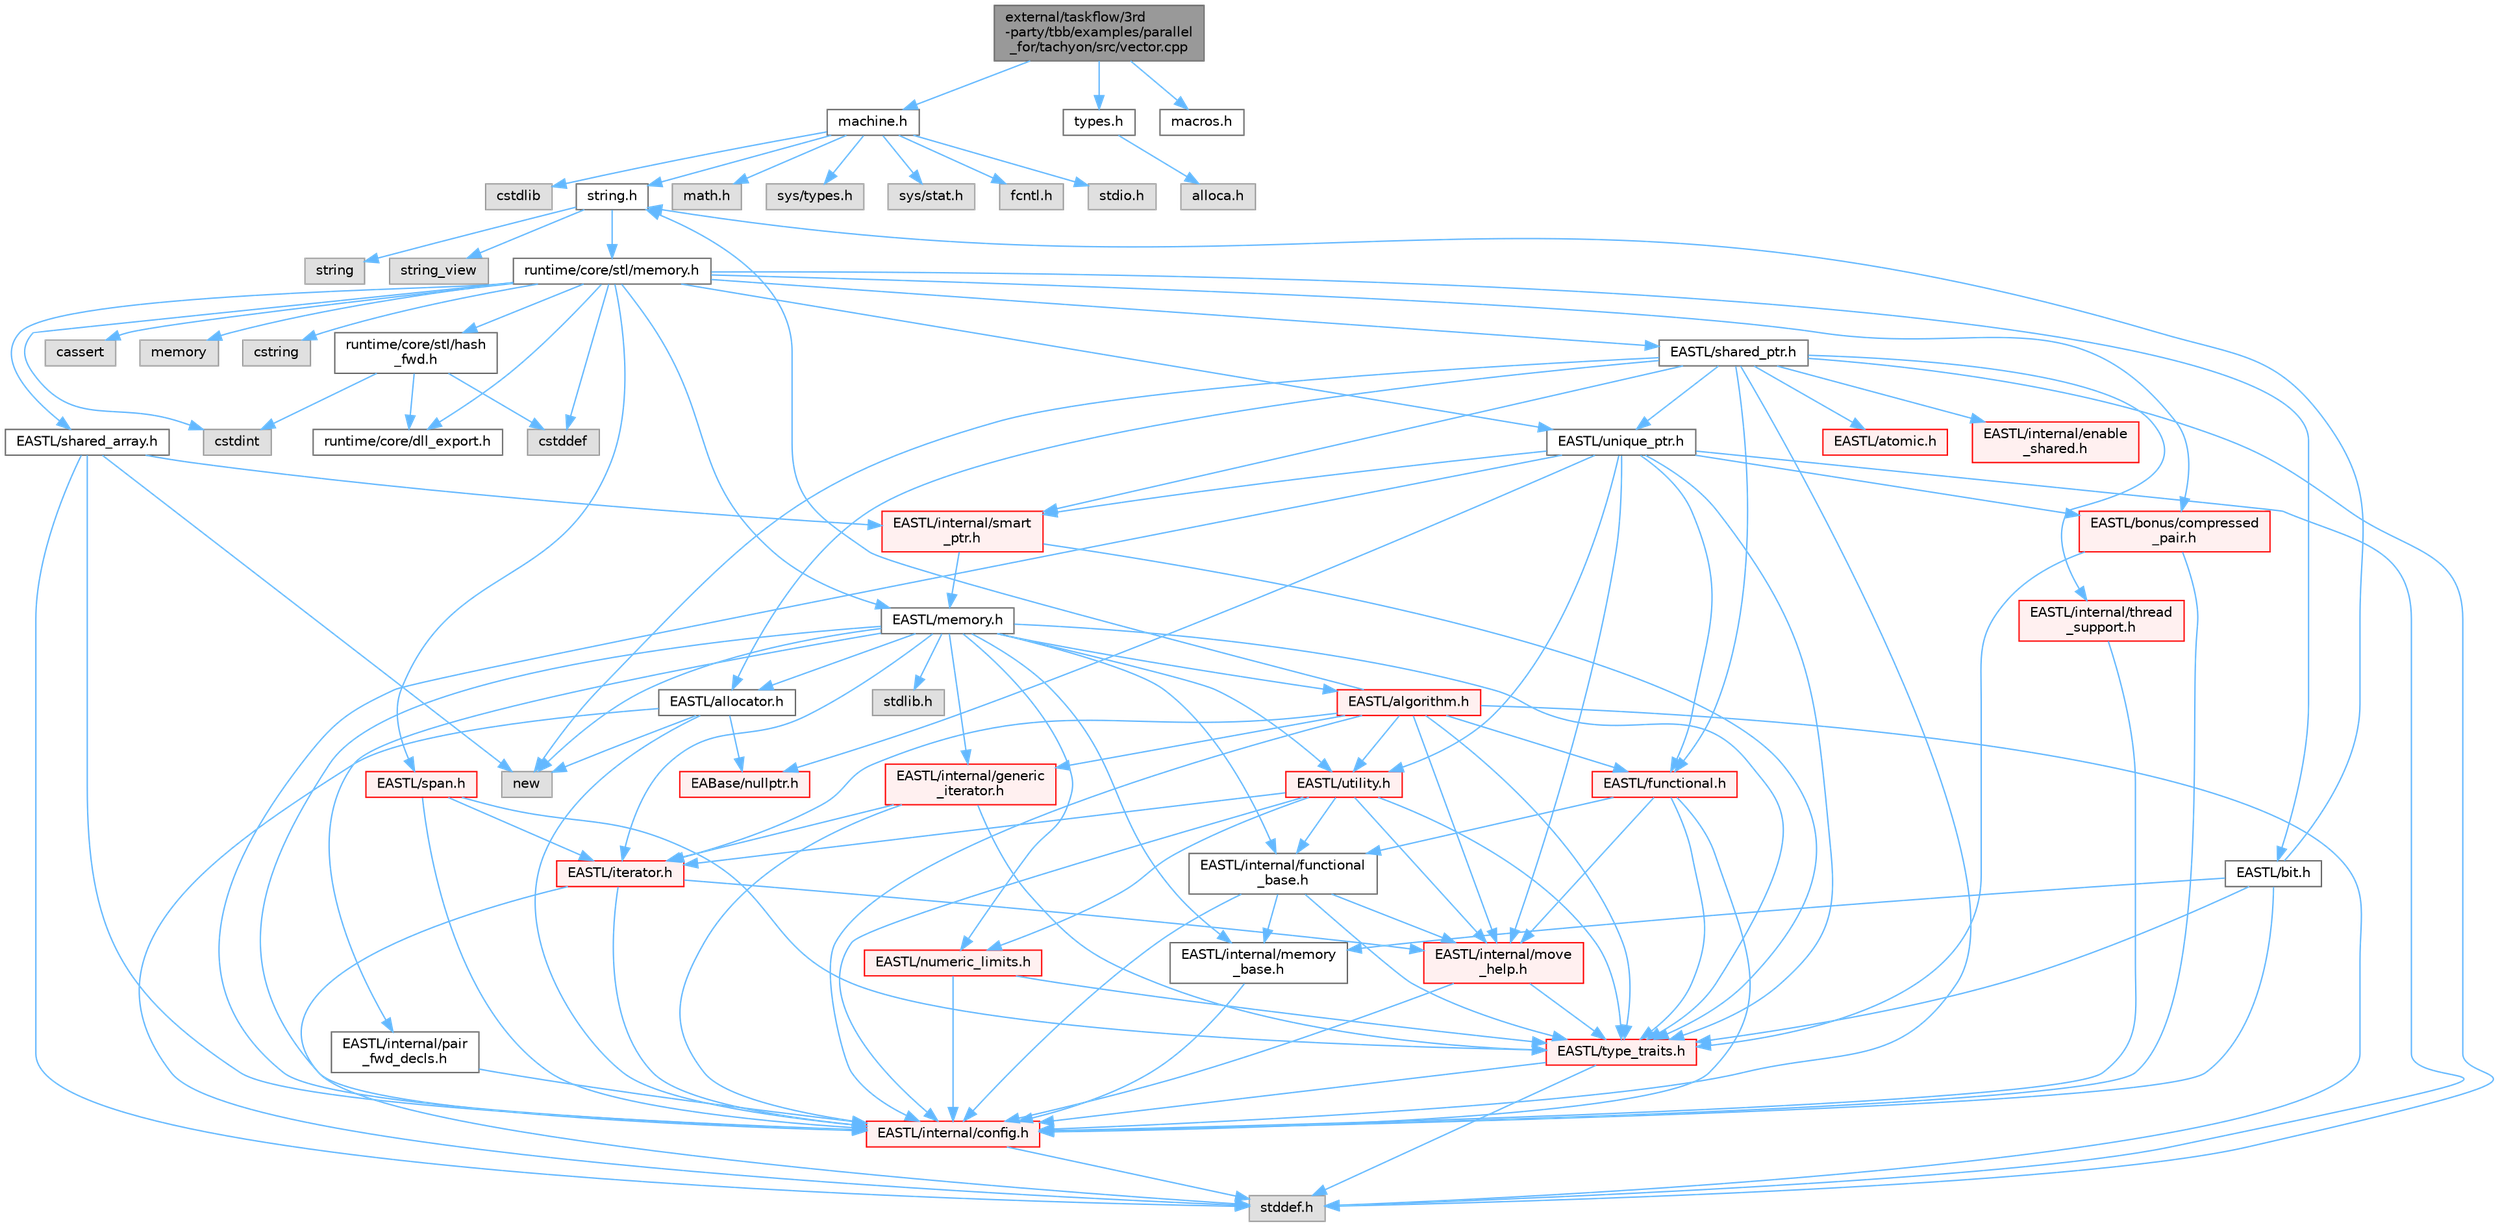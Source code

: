 digraph "external/taskflow/3rd-party/tbb/examples/parallel_for/tachyon/src/vector.cpp"
{
 // LATEX_PDF_SIZE
  bgcolor="transparent";
  edge [fontname=Helvetica,fontsize=10,labelfontname=Helvetica,labelfontsize=10];
  node [fontname=Helvetica,fontsize=10,shape=box,height=0.2,width=0.4];
  Node1 [id="Node000001",label="external/taskflow/3rd\l-party/tbb/examples/parallel\l_for/tachyon/src/vector.cpp",height=0.2,width=0.4,color="gray40", fillcolor="grey60", style="filled", fontcolor="black",tooltip=" "];
  Node1 -> Node2 [id="edge122_Node000001_Node000002",color="steelblue1",style="solid",tooltip=" "];
  Node2 [id="Node000002",label="machine.h",height=0.2,width=0.4,color="grey40", fillcolor="white", style="filled",URL="$machine_8h.html",tooltip=" "];
  Node2 -> Node3 [id="edge123_Node000002_Node000003",color="steelblue1",style="solid",tooltip=" "];
  Node3 [id="Node000003",label="stdio.h",height=0.2,width=0.4,color="grey60", fillcolor="#E0E0E0", style="filled",tooltip=" "];
  Node2 -> Node4 [id="edge124_Node000002_Node000004",color="steelblue1",style="solid",tooltip=" "];
  Node4 [id="Node000004",label="cstdlib",height=0.2,width=0.4,color="grey60", fillcolor="#E0E0E0", style="filled",tooltip=" "];
  Node2 -> Node5 [id="edge125_Node000002_Node000005",color="steelblue1",style="solid",tooltip=" "];
  Node5 [id="Node000005",label="string.h",height=0.2,width=0.4,color="grey40", fillcolor="white", style="filled",URL="$string_8h.html",tooltip=" "];
  Node5 -> Node6 [id="edge126_Node000005_Node000006",color="steelblue1",style="solid",tooltip=" "];
  Node6 [id="Node000006",label="string",height=0.2,width=0.4,color="grey60", fillcolor="#E0E0E0", style="filled",tooltip=" "];
  Node5 -> Node7 [id="edge127_Node000005_Node000007",color="steelblue1",style="solid",tooltip=" "];
  Node7 [id="Node000007",label="string_view",height=0.2,width=0.4,color="grey60", fillcolor="#E0E0E0", style="filled",tooltip=" "];
  Node5 -> Node8 [id="edge128_Node000005_Node000008",color="steelblue1",style="solid",tooltip=" "];
  Node8 [id="Node000008",label="runtime/core/stl/memory.h",height=0.2,width=0.4,color="grey40", fillcolor="white", style="filled",URL="$runtime_2core_2stl_2memory_8h.html",tooltip=" "];
  Node8 -> Node9 [id="edge129_Node000008_Node000009",color="steelblue1",style="solid",tooltip=" "];
  Node9 [id="Node000009",label="cstddef",height=0.2,width=0.4,color="grey60", fillcolor="#E0E0E0", style="filled",tooltip=" "];
  Node8 -> Node10 [id="edge130_Node000008_Node000010",color="steelblue1",style="solid",tooltip=" "];
  Node10 [id="Node000010",label="cstdint",height=0.2,width=0.4,color="grey60", fillcolor="#E0E0E0", style="filled",tooltip=" "];
  Node8 -> Node11 [id="edge131_Node000008_Node000011",color="steelblue1",style="solid",tooltip=" "];
  Node11 [id="Node000011",label="cassert",height=0.2,width=0.4,color="grey60", fillcolor="#E0E0E0", style="filled",tooltip=" "];
  Node8 -> Node12 [id="edge132_Node000008_Node000012",color="steelblue1",style="solid",tooltip=" "];
  Node12 [id="Node000012",label="memory",height=0.2,width=0.4,color="grey60", fillcolor="#E0E0E0", style="filled",tooltip=" "];
  Node8 -> Node13 [id="edge133_Node000008_Node000013",color="steelblue1",style="solid",tooltip=" "];
  Node13 [id="Node000013",label="cstring",height=0.2,width=0.4,color="grey60", fillcolor="#E0E0E0", style="filled",tooltip=" "];
  Node8 -> Node14 [id="edge134_Node000008_Node000014",color="steelblue1",style="solid",tooltip=" "];
  Node14 [id="Node000014",label="EASTL/bit.h",height=0.2,width=0.4,color="grey40", fillcolor="white", style="filled",URL="$bit_8h.html",tooltip=" "];
  Node14 -> Node15 [id="edge135_Node000014_Node000015",color="steelblue1",style="solid",tooltip=" "];
  Node15 [id="Node000015",label="EASTL/internal/config.h",height=0.2,width=0.4,color="red", fillcolor="#FFF0F0", style="filled",URL="$runtime_2_e_a_s_t_l_2include_2_e_a_s_t_l_2internal_2config_8h.html",tooltip=" "];
  Node15 -> Node23 [id="edge136_Node000015_Node000023",color="steelblue1",style="solid",tooltip=" "];
  Node23 [id="Node000023",label="stddef.h",height=0.2,width=0.4,color="grey60", fillcolor="#E0E0E0", style="filled",tooltip=" "];
  Node14 -> Node24 [id="edge137_Node000014_Node000024",color="steelblue1",style="solid",tooltip=" "];
  Node24 [id="Node000024",label="EASTL/internal/memory\l_base.h",height=0.2,width=0.4,color="grey40", fillcolor="white", style="filled",URL="$memory__base_8h.html",tooltip=" "];
  Node24 -> Node15 [id="edge138_Node000024_Node000015",color="steelblue1",style="solid",tooltip=" "];
  Node14 -> Node25 [id="edge139_Node000014_Node000025",color="steelblue1",style="solid",tooltip=" "];
  Node25 [id="Node000025",label="EASTL/type_traits.h",height=0.2,width=0.4,color="red", fillcolor="#FFF0F0", style="filled",URL="$_e_a_s_t_l_2include_2_e_a_s_t_l_2type__traits_8h.html",tooltip=" "];
  Node25 -> Node15 [id="edge140_Node000025_Node000015",color="steelblue1",style="solid",tooltip=" "];
  Node25 -> Node23 [id="edge141_Node000025_Node000023",color="steelblue1",style="solid",tooltip=" "];
  Node14 -> Node5 [id="edge142_Node000014_Node000005",color="steelblue1",style="solid",tooltip=" "];
  Node8 -> Node35 [id="edge143_Node000008_Node000035",color="steelblue1",style="solid",tooltip=" "];
  Node35 [id="Node000035",label="EASTL/memory.h",height=0.2,width=0.4,color="grey40", fillcolor="white", style="filled",URL="$runtime_2_e_a_s_t_l_2include_2_e_a_s_t_l_2memory_8h.html",tooltip=" "];
  Node35 -> Node15 [id="edge144_Node000035_Node000015",color="steelblue1",style="solid",tooltip=" "];
  Node35 -> Node24 [id="edge145_Node000035_Node000024",color="steelblue1",style="solid",tooltip=" "];
  Node35 -> Node36 [id="edge146_Node000035_Node000036",color="steelblue1",style="solid",tooltip=" "];
  Node36 [id="Node000036",label="EASTL/internal/generic\l_iterator.h",height=0.2,width=0.4,color="red", fillcolor="#FFF0F0", style="filled",URL="$generic__iterator_8h.html",tooltip=" "];
  Node36 -> Node15 [id="edge147_Node000036_Node000015",color="steelblue1",style="solid",tooltip=" "];
  Node36 -> Node37 [id="edge148_Node000036_Node000037",color="steelblue1",style="solid",tooltip=" "];
  Node37 [id="Node000037",label="EASTL/iterator.h",height=0.2,width=0.4,color="red", fillcolor="#FFF0F0", style="filled",URL="$_e_a_s_t_l_2include_2_e_a_s_t_l_2iterator_8h.html",tooltip=" "];
  Node37 -> Node15 [id="edge149_Node000037_Node000015",color="steelblue1",style="solid",tooltip=" "];
  Node37 -> Node38 [id="edge150_Node000037_Node000038",color="steelblue1",style="solid",tooltip=" "];
  Node38 [id="Node000038",label="EASTL/internal/move\l_help.h",height=0.2,width=0.4,color="red", fillcolor="#FFF0F0", style="filled",URL="$move__help_8h.html",tooltip=" "];
  Node38 -> Node15 [id="edge151_Node000038_Node000015",color="steelblue1",style="solid",tooltip=" "];
  Node38 -> Node25 [id="edge152_Node000038_Node000025",color="steelblue1",style="solid",tooltip=" "];
  Node37 -> Node23 [id="edge153_Node000037_Node000023",color="steelblue1",style="solid",tooltip=" "];
  Node36 -> Node25 [id="edge154_Node000036_Node000025",color="steelblue1",style="solid",tooltip=" "];
  Node35 -> Node40 [id="edge155_Node000035_Node000040",color="steelblue1",style="solid",tooltip=" "];
  Node40 [id="Node000040",label="EASTL/internal/pair\l_fwd_decls.h",height=0.2,width=0.4,color="grey40", fillcolor="white", style="filled",URL="$pair__fwd__decls_8h.html",tooltip=" "];
  Node40 -> Node15 [id="edge156_Node000040_Node000015",color="steelblue1",style="solid",tooltip=" "];
  Node35 -> Node41 [id="edge157_Node000035_Node000041",color="steelblue1",style="solid",tooltip=" "];
  Node41 [id="Node000041",label="EASTL/internal/functional\l_base.h",height=0.2,width=0.4,color="grey40", fillcolor="white", style="filled",URL="$functional__base_8h.html",tooltip=" "];
  Node41 -> Node15 [id="edge158_Node000041_Node000015",color="steelblue1",style="solid",tooltip=" "];
  Node41 -> Node24 [id="edge159_Node000041_Node000024",color="steelblue1",style="solid",tooltip=" "];
  Node41 -> Node38 [id="edge160_Node000041_Node000038",color="steelblue1",style="solid",tooltip=" "];
  Node41 -> Node25 [id="edge161_Node000041_Node000025",color="steelblue1",style="solid",tooltip=" "];
  Node35 -> Node42 [id="edge162_Node000035_Node000042",color="steelblue1",style="solid",tooltip=" "];
  Node42 [id="Node000042",label="EASTL/algorithm.h",height=0.2,width=0.4,color="red", fillcolor="#FFF0F0", style="filled",URL="$_e_a_s_t_l_2include_2_e_a_s_t_l_2algorithm_8h.html",tooltip=" "];
  Node42 -> Node15 [id="edge163_Node000042_Node000015",color="steelblue1",style="solid",tooltip=" "];
  Node42 -> Node25 [id="edge164_Node000042_Node000025",color="steelblue1",style="solid",tooltip=" "];
  Node42 -> Node38 [id="edge165_Node000042_Node000038",color="steelblue1",style="solid",tooltip=" "];
  Node42 -> Node37 [id="edge166_Node000042_Node000037",color="steelblue1",style="solid",tooltip=" "];
  Node42 -> Node45 [id="edge167_Node000042_Node000045",color="steelblue1",style="solid",tooltip=" "];
  Node45 [id="Node000045",label="EASTL/functional.h",height=0.2,width=0.4,color="red", fillcolor="#FFF0F0", style="filled",URL="$_e_a_s_t_l_2include_2_e_a_s_t_l_2functional_8h.html",tooltip=" "];
  Node45 -> Node15 [id="edge168_Node000045_Node000015",color="steelblue1",style="solid",tooltip=" "];
  Node45 -> Node38 [id="edge169_Node000045_Node000038",color="steelblue1",style="solid",tooltip=" "];
  Node45 -> Node25 [id="edge170_Node000045_Node000025",color="steelblue1",style="solid",tooltip=" "];
  Node45 -> Node41 [id="edge171_Node000045_Node000041",color="steelblue1",style="solid",tooltip=" "];
  Node42 -> Node52 [id="edge172_Node000042_Node000052",color="steelblue1",style="solid",tooltip=" "];
  Node52 [id="Node000052",label="EASTL/utility.h",height=0.2,width=0.4,color="red", fillcolor="#FFF0F0", style="filled",URL="$runtime_2_e_a_s_t_l_2include_2_e_a_s_t_l_2utility_8h.html",tooltip=" "];
  Node52 -> Node15 [id="edge173_Node000052_Node000015",color="steelblue1",style="solid",tooltip=" "];
  Node52 -> Node25 [id="edge174_Node000052_Node000025",color="steelblue1",style="solid",tooltip=" "];
  Node52 -> Node37 [id="edge175_Node000052_Node000037",color="steelblue1",style="solid",tooltip=" "];
  Node52 -> Node53 [id="edge176_Node000052_Node000053",color="steelblue1",style="solid",tooltip=" "];
  Node53 [id="Node000053",label="EASTL/numeric_limits.h",height=0.2,width=0.4,color="red", fillcolor="#FFF0F0", style="filled",URL="$numeric__limits_8h.html",tooltip=" "];
  Node53 -> Node15 [id="edge177_Node000053_Node000015",color="steelblue1",style="solid",tooltip=" "];
  Node53 -> Node25 [id="edge178_Node000053_Node000025",color="steelblue1",style="solid",tooltip=" "];
  Node52 -> Node41 [id="edge179_Node000052_Node000041",color="steelblue1",style="solid",tooltip=" "];
  Node52 -> Node38 [id="edge180_Node000052_Node000038",color="steelblue1",style="solid",tooltip=" "];
  Node42 -> Node36 [id="edge181_Node000042_Node000036",color="steelblue1",style="solid",tooltip=" "];
  Node42 -> Node23 [id="edge182_Node000042_Node000023",color="steelblue1",style="solid",tooltip=" "];
  Node42 -> Node5 [id="edge183_Node000042_Node000005",color="steelblue1",style="solid",tooltip=" "];
  Node35 -> Node25 [id="edge184_Node000035_Node000025",color="steelblue1",style="solid",tooltip=" "];
  Node35 -> Node49 [id="edge185_Node000035_Node000049",color="steelblue1",style="solid",tooltip=" "];
  Node49 [id="Node000049",label="EASTL/allocator.h",height=0.2,width=0.4,color="grey40", fillcolor="white", style="filled",URL="$runtime_2_e_a_s_t_l_2include_2_e_a_s_t_l_2allocator_8h.html",tooltip=" "];
  Node49 -> Node15 [id="edge186_Node000049_Node000015",color="steelblue1",style="solid",tooltip=" "];
  Node49 -> Node27 [id="edge187_Node000049_Node000027",color="steelblue1",style="solid",tooltip=" "];
  Node27 [id="Node000027",label="EABase/nullptr.h",height=0.2,width=0.4,color="red", fillcolor="#FFF0F0", style="filled",URL="$nullptr_8h.html",tooltip=" "];
  Node49 -> Node23 [id="edge188_Node000049_Node000023",color="steelblue1",style="solid",tooltip=" "];
  Node49 -> Node50 [id="edge189_Node000049_Node000050",color="steelblue1",style="solid",tooltip=" "];
  Node50 [id="Node000050",label="new",height=0.2,width=0.4,color="grey60", fillcolor="#E0E0E0", style="filled",tooltip=" "];
  Node35 -> Node37 [id="edge190_Node000035_Node000037",color="steelblue1",style="solid",tooltip=" "];
  Node35 -> Node52 [id="edge191_Node000035_Node000052",color="steelblue1",style="solid",tooltip=" "];
  Node35 -> Node53 [id="edge192_Node000035_Node000053",color="steelblue1",style="solid",tooltip=" "];
  Node35 -> Node62 [id="edge193_Node000035_Node000062",color="steelblue1",style="solid",tooltip=" "];
  Node62 [id="Node000062",label="stdlib.h",height=0.2,width=0.4,color="grey60", fillcolor="#E0E0E0", style="filled",tooltip=" "];
  Node35 -> Node50 [id="edge194_Node000035_Node000050",color="steelblue1",style="solid",tooltip=" "];
  Node8 -> Node63 [id="edge195_Node000008_Node000063",color="steelblue1",style="solid",tooltip=" "];
  Node63 [id="Node000063",label="EASTL/shared_array.h",height=0.2,width=0.4,color="grey40", fillcolor="white", style="filled",URL="$shared__array_8h.html",tooltip=" "];
  Node63 -> Node15 [id="edge196_Node000063_Node000015",color="steelblue1",style="solid",tooltip=" "];
  Node63 -> Node64 [id="edge197_Node000063_Node000064",color="steelblue1",style="solid",tooltip=" "];
  Node64 [id="Node000064",label="EASTL/internal/smart\l_ptr.h",height=0.2,width=0.4,color="red", fillcolor="#FFF0F0", style="filled",URL="$smart__ptr_8h.html",tooltip=" "];
  Node64 -> Node35 [id="edge198_Node000064_Node000035",color="steelblue1",style="solid",tooltip=" "];
  Node64 -> Node25 [id="edge199_Node000064_Node000025",color="steelblue1",style="solid",tooltip=" "];
  Node63 -> Node50 [id="edge200_Node000063_Node000050",color="steelblue1",style="solid",tooltip=" "];
  Node63 -> Node23 [id="edge201_Node000063_Node000023",color="steelblue1",style="solid",tooltip=" "];
  Node8 -> Node66 [id="edge202_Node000008_Node000066",color="steelblue1",style="solid",tooltip=" "];
  Node66 [id="Node000066",label="EASTL/unique_ptr.h",height=0.2,width=0.4,color="grey40", fillcolor="white", style="filled",URL="$unique__ptr_8h.html",tooltip=" "];
  Node66 -> Node27 [id="edge203_Node000066_Node000027",color="steelblue1",style="solid",tooltip=" "];
  Node66 -> Node67 [id="edge204_Node000066_Node000067",color="steelblue1",style="solid",tooltip=" "];
  Node67 [id="Node000067",label="EASTL/bonus/compressed\l_pair.h",height=0.2,width=0.4,color="red", fillcolor="#FFF0F0", style="filled",URL="$compressed__pair_8h.html",tooltip=" "];
  Node67 -> Node15 [id="edge205_Node000067_Node000015",color="steelblue1",style="solid",tooltip=" "];
  Node67 -> Node25 [id="edge206_Node000067_Node000025",color="steelblue1",style="solid",tooltip=" "];
  Node66 -> Node45 [id="edge207_Node000066_Node000045",color="steelblue1",style="solid",tooltip=" "];
  Node66 -> Node15 [id="edge208_Node000066_Node000015",color="steelblue1",style="solid",tooltip=" "];
  Node66 -> Node38 [id="edge209_Node000066_Node000038",color="steelblue1",style="solid",tooltip=" "];
  Node66 -> Node64 [id="edge210_Node000066_Node000064",color="steelblue1",style="solid",tooltip=" "];
  Node66 -> Node25 [id="edge211_Node000066_Node000025",color="steelblue1",style="solid",tooltip=" "];
  Node66 -> Node52 [id="edge212_Node000066_Node000052",color="steelblue1",style="solid",tooltip=" "];
  Node66 -> Node23 [id="edge213_Node000066_Node000023",color="steelblue1",style="solid",tooltip=" "];
  Node8 -> Node69 [id="edge214_Node000008_Node000069",color="steelblue1",style="solid",tooltip=" "];
  Node69 [id="Node000069",label="EASTL/shared_ptr.h",height=0.2,width=0.4,color="grey40", fillcolor="white", style="filled",URL="$shared__ptr_8h.html",tooltip=" "];
  Node69 -> Node15 [id="edge215_Node000069_Node000015",color="steelblue1",style="solid",tooltip=" "];
  Node69 -> Node64 [id="edge216_Node000069_Node000064",color="steelblue1",style="solid",tooltip=" "];
  Node69 -> Node70 [id="edge217_Node000069_Node000070",color="steelblue1",style="solid",tooltip=" "];
  Node70 [id="Node000070",label="EASTL/internal/thread\l_support.h",height=0.2,width=0.4,color="red", fillcolor="#FFF0F0", style="filled",URL="$thread__support_8h.html",tooltip=" "];
  Node70 -> Node15 [id="edge218_Node000070_Node000015",color="steelblue1",style="solid",tooltip=" "];
  Node69 -> Node66 [id="edge219_Node000069_Node000066",color="steelblue1",style="solid",tooltip=" "];
  Node69 -> Node45 [id="edge220_Node000069_Node000045",color="steelblue1",style="solid",tooltip=" "];
  Node69 -> Node49 [id="edge221_Node000069_Node000049",color="steelblue1",style="solid",tooltip=" "];
  Node69 -> Node71 [id="edge222_Node000069_Node000071",color="steelblue1",style="solid",tooltip=" "];
  Node71 [id="Node000071",label="EASTL/atomic.h",height=0.2,width=0.4,color="red", fillcolor="#FFF0F0", style="filled",URL="$runtime_2_e_a_s_t_l_2include_2_e_a_s_t_l_2atomic_8h.html",tooltip=" "];
  Node69 -> Node50 [id="edge223_Node000069_Node000050",color="steelblue1",style="solid",tooltip=" "];
  Node69 -> Node23 [id="edge224_Node000069_Node000023",color="steelblue1",style="solid",tooltip=" "];
  Node69 -> Node148 [id="edge225_Node000069_Node000148",color="steelblue1",style="solid",tooltip=" "];
  Node148 [id="Node000148",label="EASTL/internal/enable\l_shared.h",height=0.2,width=0.4,color="red", fillcolor="#FFF0F0", style="filled",URL="$enable__shared_8h.html",tooltip=" "];
  Node8 -> Node149 [id="edge226_Node000008_Node000149",color="steelblue1",style="solid",tooltip=" "];
  Node149 [id="Node000149",label="EASTL/span.h",height=0.2,width=0.4,color="red", fillcolor="#FFF0F0", style="filled",URL="$span_8h.html",tooltip=" "];
  Node149 -> Node15 [id="edge227_Node000149_Node000015",color="steelblue1",style="solid",tooltip=" "];
  Node149 -> Node25 [id="edge228_Node000149_Node000025",color="steelblue1",style="solid",tooltip=" "];
  Node149 -> Node37 [id="edge229_Node000149_Node000037",color="steelblue1",style="solid",tooltip=" "];
  Node8 -> Node67 [id="edge230_Node000008_Node000067",color="steelblue1",style="solid",tooltip=" "];
  Node8 -> Node152 [id="edge231_Node000008_Node000152",color="steelblue1",style="solid",tooltip=" "];
  Node152 [id="Node000152",label="runtime/core/dll_export.h",height=0.2,width=0.4,color="grey40", fillcolor="white", style="filled",URL="$dll__export_8h.html",tooltip=" "];
  Node8 -> Node153 [id="edge232_Node000008_Node000153",color="steelblue1",style="solid",tooltip=" "];
  Node153 [id="Node000153",label="runtime/core/stl/hash\l_fwd.h",height=0.2,width=0.4,color="grey40", fillcolor="white", style="filled",URL="$hash__fwd_8h.html",tooltip=" "];
  Node153 -> Node9 [id="edge233_Node000153_Node000009",color="steelblue1",style="solid",tooltip=" "];
  Node153 -> Node10 [id="edge234_Node000153_Node000010",color="steelblue1",style="solid",tooltip=" "];
  Node153 -> Node152 [id="edge235_Node000153_Node000152",color="steelblue1",style="solid",tooltip=" "];
  Node2 -> Node154 [id="edge236_Node000002_Node000154",color="steelblue1",style="solid",tooltip=" "];
  Node154 [id="Node000154",label="math.h",height=0.2,width=0.4,color="grey60", fillcolor="#E0E0E0", style="filled",tooltip=" "];
  Node2 -> Node155 [id="edge237_Node000002_Node000155",color="steelblue1",style="solid",tooltip=" "];
  Node155 [id="Node000155",label="sys/types.h",height=0.2,width=0.4,color="grey60", fillcolor="#E0E0E0", style="filled",tooltip=" "];
  Node2 -> Node156 [id="edge238_Node000002_Node000156",color="steelblue1",style="solid",tooltip=" "];
  Node156 [id="Node000156",label="sys/stat.h",height=0.2,width=0.4,color="grey60", fillcolor="#E0E0E0", style="filled",tooltip=" "];
  Node2 -> Node157 [id="edge239_Node000002_Node000157",color="steelblue1",style="solid",tooltip=" "];
  Node157 [id="Node000157",label="fcntl.h",height=0.2,width=0.4,color="grey60", fillcolor="#E0E0E0", style="filled",tooltip=" "];
  Node1 -> Node158 [id="edge240_Node000001_Node000158",color="steelblue1",style="solid",tooltip=" "];
  Node158 [id="Node000158",label="types.h",height=0.2,width=0.4,color="grey40", fillcolor="white", style="filled",URL="$external_2taskflow_23rd-party_2tbb_2examples_2parallel__for_2tachyon_2src_2types_8h.html",tooltip=" "];
  Node158 -> Node159 [id="edge241_Node000158_Node000159",color="steelblue1",style="solid",tooltip=" "];
  Node159 [id="Node000159",label="alloca.h",height=0.2,width=0.4,color="grey60", fillcolor="#E0E0E0", style="filled",tooltip=" "];
  Node1 -> Node160 [id="edge242_Node000001_Node000160",color="steelblue1",style="solid",tooltip=" "];
  Node160 [id="Node000160",label="macros.h",height=0.2,width=0.4,color="grey40", fillcolor="white", style="filled",URL="$tbb_2examples_2parallel__for_2tachyon_2src_2_macros_8h.html",tooltip=" "];
}
